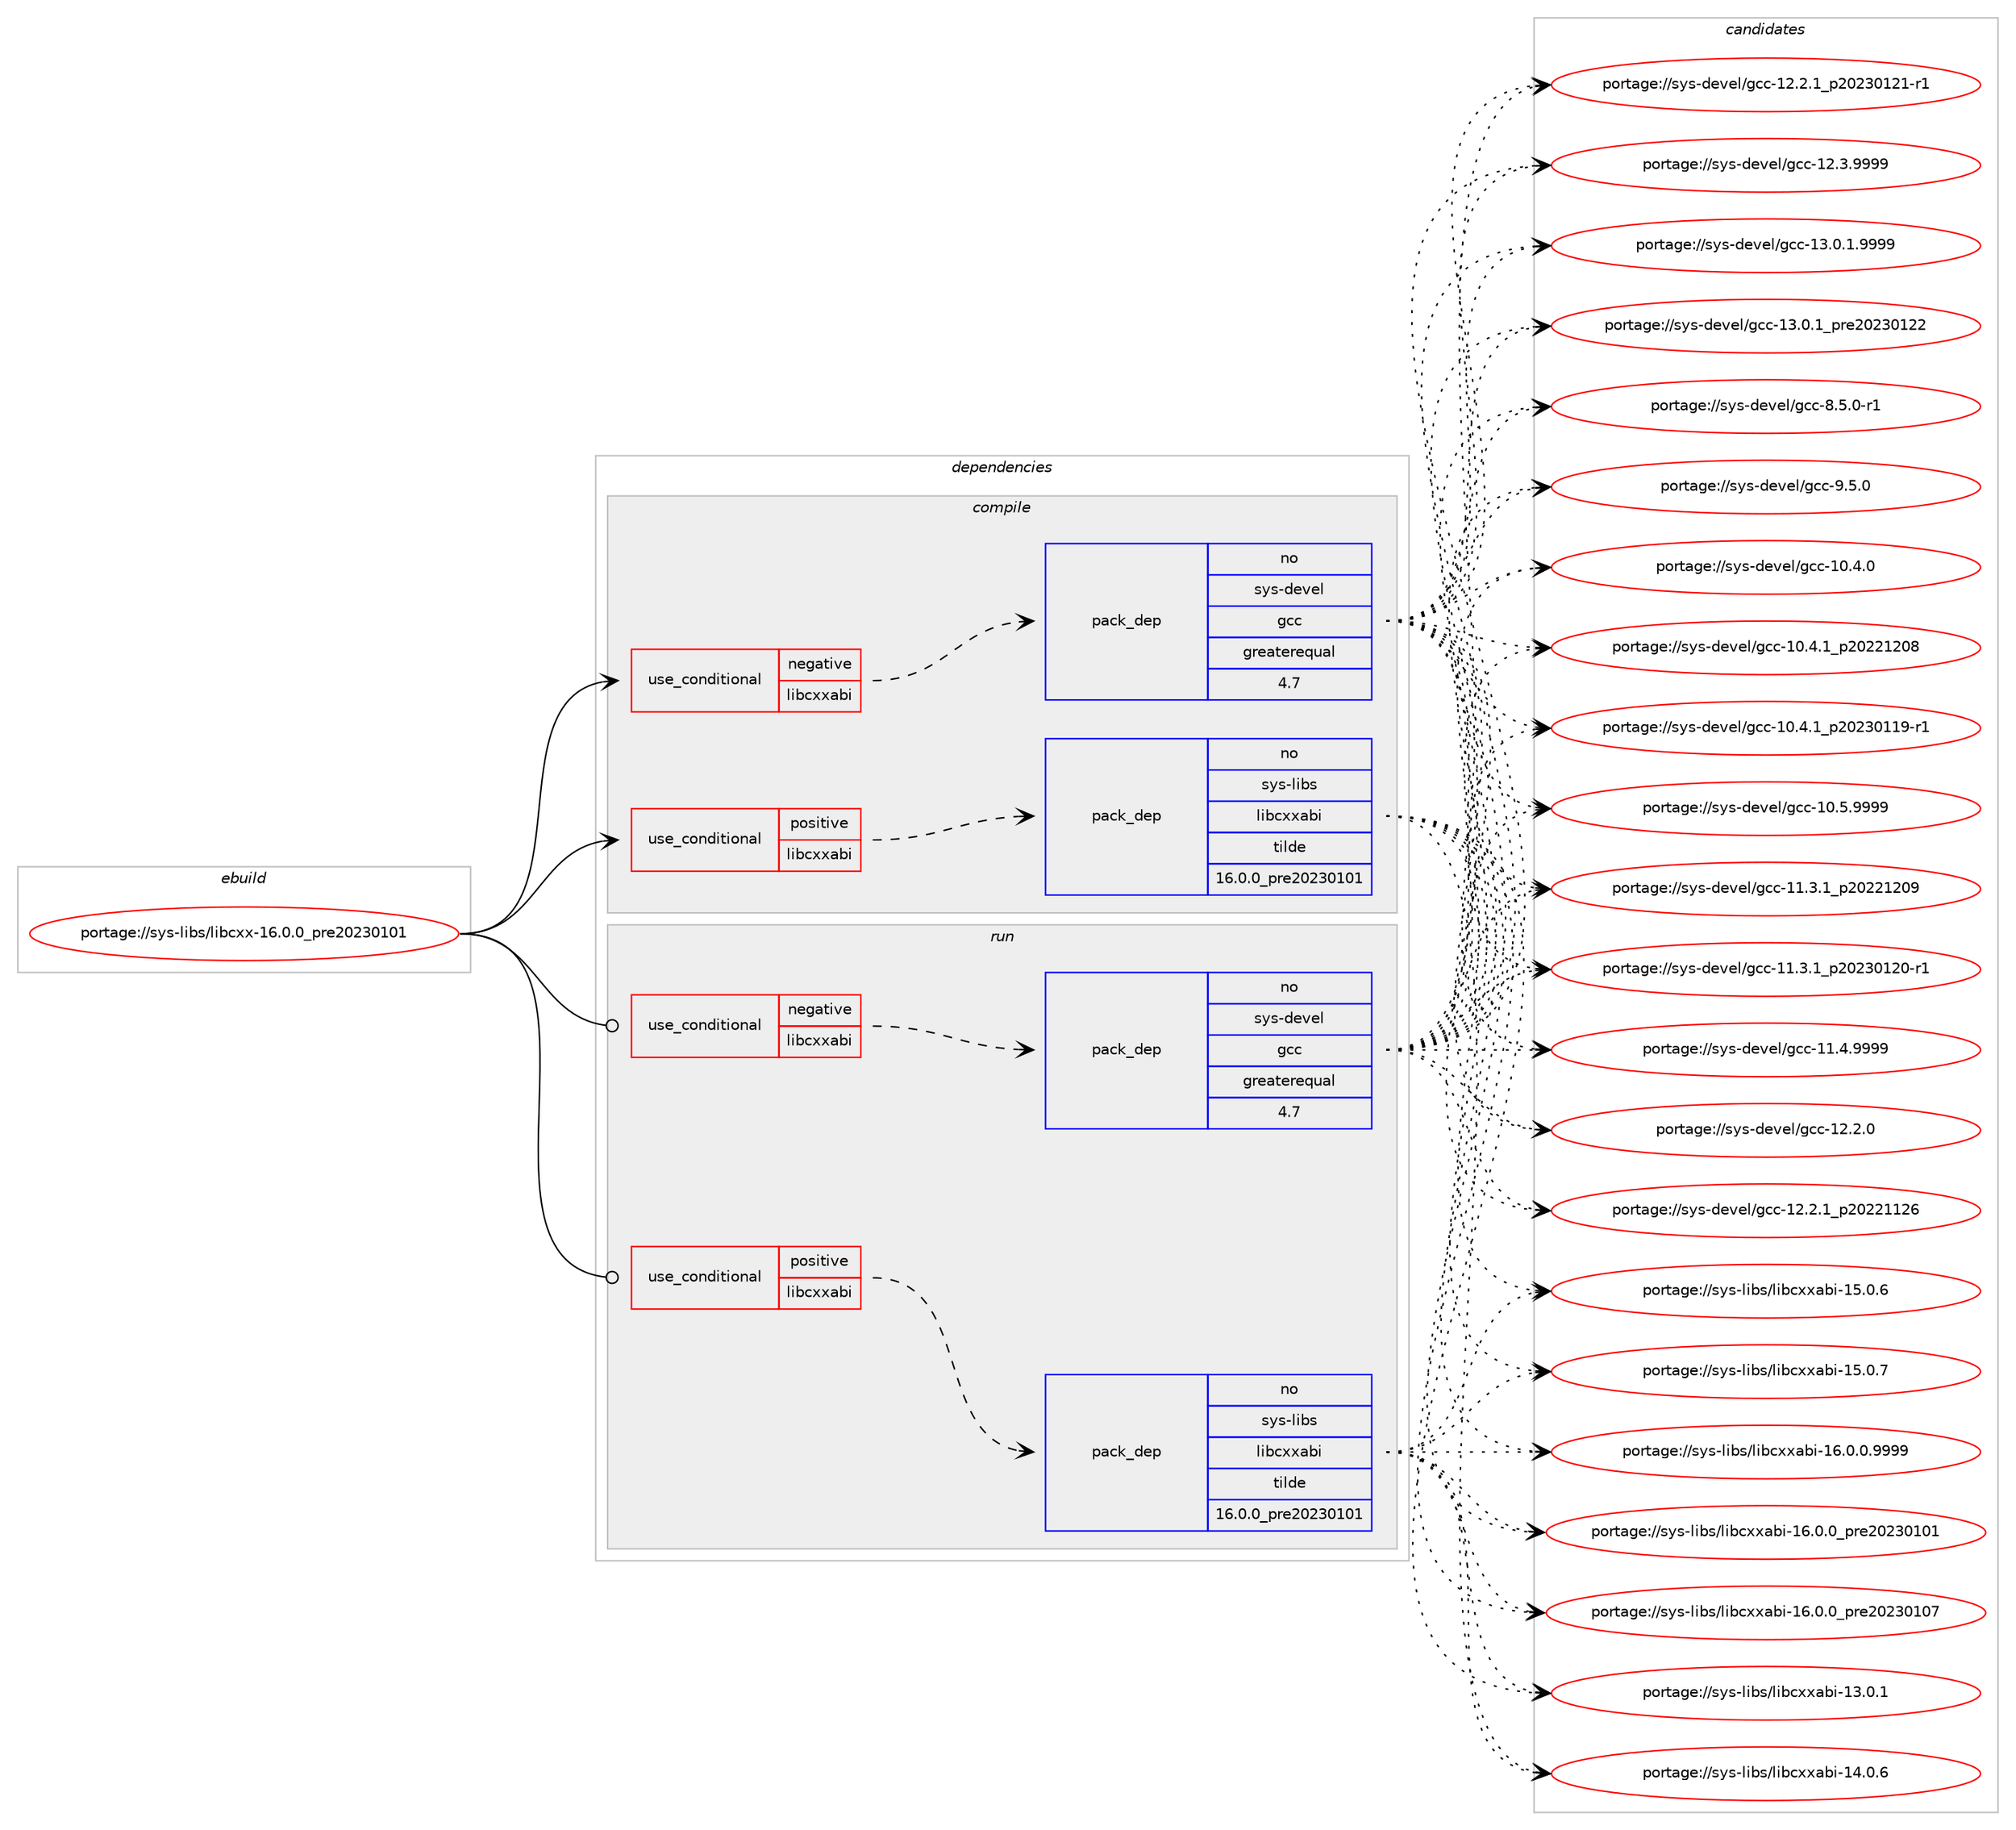 digraph prolog {

# *************
# Graph options
# *************

newrank=true;
concentrate=true;
compound=true;
graph [rankdir=LR,fontname=Helvetica,fontsize=10,ranksep=1.5];#, ranksep=2.5, nodesep=0.2];
edge  [arrowhead=vee];
node  [fontname=Helvetica,fontsize=10];

# **********
# The ebuild
# **********

subgraph cluster_leftcol {
color=gray;
rank=same;
label=<<i>ebuild</i>>;
id [label="portage://sys-libs/libcxx-16.0.0_pre20230101", color=red, width=4, href="../sys-libs/libcxx-16.0.0_pre20230101.svg"];
}

# ****************
# The dependencies
# ****************

subgraph cluster_midcol {
color=gray;
label=<<i>dependencies</i>>;
subgraph cluster_compile {
fillcolor="#eeeeee";
style=filled;
label=<<i>compile</i>>;
subgraph cond5200 {
dependency8038 [label=<<TABLE BORDER="0" CELLBORDER="1" CELLSPACING="0" CELLPADDING="4"><TR><TD ROWSPAN="3" CELLPADDING="10">use_conditional</TD></TR><TR><TD>negative</TD></TR><TR><TD>libcxxabi</TD></TR></TABLE>>, shape=none, color=red];
subgraph pack2775 {
dependency8039 [label=<<TABLE BORDER="0" CELLBORDER="1" CELLSPACING="0" CELLPADDING="4" WIDTH="220"><TR><TD ROWSPAN="6" CELLPADDING="30">pack_dep</TD></TR><TR><TD WIDTH="110">no</TD></TR><TR><TD>sys-devel</TD></TR><TR><TD>gcc</TD></TR><TR><TD>greaterequal</TD></TR><TR><TD>4.7</TD></TR></TABLE>>, shape=none, color=blue];
}
dependency8038:e -> dependency8039:w [weight=20,style="dashed",arrowhead="vee"];
}
id:e -> dependency8038:w [weight=20,style="solid",arrowhead="vee"];
subgraph cond5201 {
dependency8040 [label=<<TABLE BORDER="0" CELLBORDER="1" CELLSPACING="0" CELLPADDING="4"><TR><TD ROWSPAN="3" CELLPADDING="10">use_conditional</TD></TR><TR><TD>positive</TD></TR><TR><TD>libcxxabi</TD></TR></TABLE>>, shape=none, color=red];
subgraph pack2776 {
dependency8041 [label=<<TABLE BORDER="0" CELLBORDER="1" CELLSPACING="0" CELLPADDING="4" WIDTH="220"><TR><TD ROWSPAN="6" CELLPADDING="30">pack_dep</TD></TR><TR><TD WIDTH="110">no</TD></TR><TR><TD>sys-libs</TD></TR><TR><TD>libcxxabi</TD></TR><TR><TD>tilde</TD></TR><TR><TD>16.0.0_pre20230101</TD></TR></TABLE>>, shape=none, color=blue];
}
dependency8040:e -> dependency8041:w [weight=20,style="dashed",arrowhead="vee"];
}
id:e -> dependency8040:w [weight=20,style="solid",arrowhead="vee"];
# *** BEGIN UNKNOWN DEPENDENCY TYPE (TODO) ***
# id -> package_dependency(portage://sys-libs/libcxx-16.0.0_pre20230101,install,no,sys-devel,llvm,none,[,,],[slot(16)],[])
# *** END UNKNOWN DEPENDENCY TYPE (TODO) ***

# *** BEGIN UNKNOWN DEPENDENCY TYPE (TODO) ***
# id -> package_dependency(portage://sys-libs/libcxx-16.0.0_pre20230101,install,strong,sys-devel,llvm,none,[,,],[slot(0)],[])
# *** END UNKNOWN DEPENDENCY TYPE (TODO) ***

}
subgraph cluster_compileandrun {
fillcolor="#eeeeee";
style=filled;
label=<<i>compile and run</i>>;
}
subgraph cluster_run {
fillcolor="#eeeeee";
style=filled;
label=<<i>run</i>>;
subgraph cond5202 {
dependency8042 [label=<<TABLE BORDER="0" CELLBORDER="1" CELLSPACING="0" CELLPADDING="4"><TR><TD ROWSPAN="3" CELLPADDING="10">use_conditional</TD></TR><TR><TD>negative</TD></TR><TR><TD>libcxxabi</TD></TR></TABLE>>, shape=none, color=red];
subgraph pack2777 {
dependency8043 [label=<<TABLE BORDER="0" CELLBORDER="1" CELLSPACING="0" CELLPADDING="4" WIDTH="220"><TR><TD ROWSPAN="6" CELLPADDING="30">pack_dep</TD></TR><TR><TD WIDTH="110">no</TD></TR><TR><TD>sys-devel</TD></TR><TR><TD>gcc</TD></TR><TR><TD>greaterequal</TD></TR><TR><TD>4.7</TD></TR></TABLE>>, shape=none, color=blue];
}
dependency8042:e -> dependency8043:w [weight=20,style="dashed",arrowhead="vee"];
}
id:e -> dependency8042:w [weight=20,style="solid",arrowhead="odot"];
subgraph cond5203 {
dependency8044 [label=<<TABLE BORDER="0" CELLBORDER="1" CELLSPACING="0" CELLPADDING="4"><TR><TD ROWSPAN="3" CELLPADDING="10">use_conditional</TD></TR><TR><TD>positive</TD></TR><TR><TD>libcxxabi</TD></TR></TABLE>>, shape=none, color=red];
subgraph pack2778 {
dependency8045 [label=<<TABLE BORDER="0" CELLBORDER="1" CELLSPACING="0" CELLPADDING="4" WIDTH="220"><TR><TD ROWSPAN="6" CELLPADDING="30">pack_dep</TD></TR><TR><TD WIDTH="110">no</TD></TR><TR><TD>sys-libs</TD></TR><TR><TD>libcxxabi</TD></TR><TR><TD>tilde</TD></TR><TR><TD>16.0.0_pre20230101</TD></TR></TABLE>>, shape=none, color=blue];
}
dependency8044:e -> dependency8045:w [weight=20,style="dashed",arrowhead="vee"];
}
id:e -> dependency8044:w [weight=20,style="solid",arrowhead="odot"];
}
}

# **************
# The candidates
# **************

subgraph cluster_choices {
rank=same;
color=gray;
label=<<i>candidates</i>>;

subgraph choice2775 {
color=black;
nodesep=1;
choice1151211154510010111810110847103999945494846524648 [label="portage://sys-devel/gcc-10.4.0", color=red, width=4,href="../sys-devel/gcc-10.4.0.svg"];
choice1151211154510010111810110847103999945494846524649951125048505049504856 [label="portage://sys-devel/gcc-10.4.1_p20221208", color=red, width=4,href="../sys-devel/gcc-10.4.1_p20221208.svg"];
choice11512111545100101118101108471039999454948465246499511250485051484949574511449 [label="portage://sys-devel/gcc-10.4.1_p20230119-r1", color=red, width=4,href="../sys-devel/gcc-10.4.1_p20230119-r1.svg"];
choice1151211154510010111810110847103999945494846534657575757 [label="portage://sys-devel/gcc-10.5.9999", color=red, width=4,href="../sys-devel/gcc-10.5.9999.svg"];
choice1151211154510010111810110847103999945494946514649951125048505049504857 [label="portage://sys-devel/gcc-11.3.1_p20221209", color=red, width=4,href="../sys-devel/gcc-11.3.1_p20221209.svg"];
choice11512111545100101118101108471039999454949465146499511250485051484950484511449 [label="portage://sys-devel/gcc-11.3.1_p20230120-r1", color=red, width=4,href="../sys-devel/gcc-11.3.1_p20230120-r1.svg"];
choice1151211154510010111810110847103999945494946524657575757 [label="portage://sys-devel/gcc-11.4.9999", color=red, width=4,href="../sys-devel/gcc-11.4.9999.svg"];
choice1151211154510010111810110847103999945495046504648 [label="portage://sys-devel/gcc-12.2.0", color=red, width=4,href="../sys-devel/gcc-12.2.0.svg"];
choice1151211154510010111810110847103999945495046504649951125048505049495054 [label="portage://sys-devel/gcc-12.2.1_p20221126", color=red, width=4,href="../sys-devel/gcc-12.2.1_p20221126.svg"];
choice11512111545100101118101108471039999454950465046499511250485051484950494511449 [label="portage://sys-devel/gcc-12.2.1_p20230121-r1", color=red, width=4,href="../sys-devel/gcc-12.2.1_p20230121-r1.svg"];
choice1151211154510010111810110847103999945495046514657575757 [label="portage://sys-devel/gcc-12.3.9999", color=red, width=4,href="../sys-devel/gcc-12.3.9999.svg"];
choice11512111545100101118101108471039999454951464846494657575757 [label="portage://sys-devel/gcc-13.0.1.9999", color=red, width=4,href="../sys-devel/gcc-13.0.1.9999.svg"];
choice1151211154510010111810110847103999945495146484649951121141015048505148495050 [label="portage://sys-devel/gcc-13.0.1_pre20230122", color=red, width=4,href="../sys-devel/gcc-13.0.1_pre20230122.svg"];
choice115121115451001011181011084710399994556465346484511449 [label="portage://sys-devel/gcc-8.5.0-r1", color=red, width=4,href="../sys-devel/gcc-8.5.0-r1.svg"];
choice11512111545100101118101108471039999455746534648 [label="portage://sys-devel/gcc-9.5.0", color=red, width=4,href="../sys-devel/gcc-9.5.0.svg"];
dependency8039:e -> choice1151211154510010111810110847103999945494846524648:w [style=dotted,weight="100"];
dependency8039:e -> choice1151211154510010111810110847103999945494846524649951125048505049504856:w [style=dotted,weight="100"];
dependency8039:e -> choice11512111545100101118101108471039999454948465246499511250485051484949574511449:w [style=dotted,weight="100"];
dependency8039:e -> choice1151211154510010111810110847103999945494846534657575757:w [style=dotted,weight="100"];
dependency8039:e -> choice1151211154510010111810110847103999945494946514649951125048505049504857:w [style=dotted,weight="100"];
dependency8039:e -> choice11512111545100101118101108471039999454949465146499511250485051484950484511449:w [style=dotted,weight="100"];
dependency8039:e -> choice1151211154510010111810110847103999945494946524657575757:w [style=dotted,weight="100"];
dependency8039:e -> choice1151211154510010111810110847103999945495046504648:w [style=dotted,weight="100"];
dependency8039:e -> choice1151211154510010111810110847103999945495046504649951125048505049495054:w [style=dotted,weight="100"];
dependency8039:e -> choice11512111545100101118101108471039999454950465046499511250485051484950494511449:w [style=dotted,weight="100"];
dependency8039:e -> choice1151211154510010111810110847103999945495046514657575757:w [style=dotted,weight="100"];
dependency8039:e -> choice11512111545100101118101108471039999454951464846494657575757:w [style=dotted,weight="100"];
dependency8039:e -> choice1151211154510010111810110847103999945495146484649951121141015048505148495050:w [style=dotted,weight="100"];
dependency8039:e -> choice115121115451001011181011084710399994556465346484511449:w [style=dotted,weight="100"];
dependency8039:e -> choice11512111545100101118101108471039999455746534648:w [style=dotted,weight="100"];
}
subgraph choice2776 {
color=black;
nodesep=1;
choice1151211154510810598115471081059899120120979810545495146484649 [label="portage://sys-libs/libcxxabi-13.0.1", color=red, width=4,href="../sys-libs/libcxxabi-13.0.1.svg"];
choice1151211154510810598115471081059899120120979810545495246484654 [label="portage://sys-libs/libcxxabi-14.0.6", color=red, width=4,href="../sys-libs/libcxxabi-14.0.6.svg"];
choice1151211154510810598115471081059899120120979810545495346484654 [label="portage://sys-libs/libcxxabi-15.0.6", color=red, width=4,href="../sys-libs/libcxxabi-15.0.6.svg"];
choice1151211154510810598115471081059899120120979810545495346484655 [label="portage://sys-libs/libcxxabi-15.0.7", color=red, width=4,href="../sys-libs/libcxxabi-15.0.7.svg"];
choice11512111545108105981154710810598991201209798105454954464846484657575757 [label="portage://sys-libs/libcxxabi-16.0.0.9999", color=red, width=4,href="../sys-libs/libcxxabi-16.0.0.9999.svg"];
choice1151211154510810598115471081059899120120979810545495446484648951121141015048505148494849 [label="portage://sys-libs/libcxxabi-16.0.0_pre20230101", color=red, width=4,href="../sys-libs/libcxxabi-16.0.0_pre20230101.svg"];
choice1151211154510810598115471081059899120120979810545495446484648951121141015048505148494855 [label="portage://sys-libs/libcxxabi-16.0.0_pre20230107", color=red, width=4,href="../sys-libs/libcxxabi-16.0.0_pre20230107.svg"];
dependency8041:e -> choice1151211154510810598115471081059899120120979810545495146484649:w [style=dotted,weight="100"];
dependency8041:e -> choice1151211154510810598115471081059899120120979810545495246484654:w [style=dotted,weight="100"];
dependency8041:e -> choice1151211154510810598115471081059899120120979810545495346484654:w [style=dotted,weight="100"];
dependency8041:e -> choice1151211154510810598115471081059899120120979810545495346484655:w [style=dotted,weight="100"];
dependency8041:e -> choice11512111545108105981154710810598991201209798105454954464846484657575757:w [style=dotted,weight="100"];
dependency8041:e -> choice1151211154510810598115471081059899120120979810545495446484648951121141015048505148494849:w [style=dotted,weight="100"];
dependency8041:e -> choice1151211154510810598115471081059899120120979810545495446484648951121141015048505148494855:w [style=dotted,weight="100"];
}
subgraph choice2777 {
color=black;
nodesep=1;
choice1151211154510010111810110847103999945494846524648 [label="portage://sys-devel/gcc-10.4.0", color=red, width=4,href="../sys-devel/gcc-10.4.0.svg"];
choice1151211154510010111810110847103999945494846524649951125048505049504856 [label="portage://sys-devel/gcc-10.4.1_p20221208", color=red, width=4,href="../sys-devel/gcc-10.4.1_p20221208.svg"];
choice11512111545100101118101108471039999454948465246499511250485051484949574511449 [label="portage://sys-devel/gcc-10.4.1_p20230119-r1", color=red, width=4,href="../sys-devel/gcc-10.4.1_p20230119-r1.svg"];
choice1151211154510010111810110847103999945494846534657575757 [label="portage://sys-devel/gcc-10.5.9999", color=red, width=4,href="../sys-devel/gcc-10.5.9999.svg"];
choice1151211154510010111810110847103999945494946514649951125048505049504857 [label="portage://sys-devel/gcc-11.3.1_p20221209", color=red, width=4,href="../sys-devel/gcc-11.3.1_p20221209.svg"];
choice11512111545100101118101108471039999454949465146499511250485051484950484511449 [label="portage://sys-devel/gcc-11.3.1_p20230120-r1", color=red, width=4,href="../sys-devel/gcc-11.3.1_p20230120-r1.svg"];
choice1151211154510010111810110847103999945494946524657575757 [label="portage://sys-devel/gcc-11.4.9999", color=red, width=4,href="../sys-devel/gcc-11.4.9999.svg"];
choice1151211154510010111810110847103999945495046504648 [label="portage://sys-devel/gcc-12.2.0", color=red, width=4,href="../sys-devel/gcc-12.2.0.svg"];
choice1151211154510010111810110847103999945495046504649951125048505049495054 [label="portage://sys-devel/gcc-12.2.1_p20221126", color=red, width=4,href="../sys-devel/gcc-12.2.1_p20221126.svg"];
choice11512111545100101118101108471039999454950465046499511250485051484950494511449 [label="portage://sys-devel/gcc-12.2.1_p20230121-r1", color=red, width=4,href="../sys-devel/gcc-12.2.1_p20230121-r1.svg"];
choice1151211154510010111810110847103999945495046514657575757 [label="portage://sys-devel/gcc-12.3.9999", color=red, width=4,href="../sys-devel/gcc-12.3.9999.svg"];
choice11512111545100101118101108471039999454951464846494657575757 [label="portage://sys-devel/gcc-13.0.1.9999", color=red, width=4,href="../sys-devel/gcc-13.0.1.9999.svg"];
choice1151211154510010111810110847103999945495146484649951121141015048505148495050 [label="portage://sys-devel/gcc-13.0.1_pre20230122", color=red, width=4,href="../sys-devel/gcc-13.0.1_pre20230122.svg"];
choice115121115451001011181011084710399994556465346484511449 [label="portage://sys-devel/gcc-8.5.0-r1", color=red, width=4,href="../sys-devel/gcc-8.5.0-r1.svg"];
choice11512111545100101118101108471039999455746534648 [label="portage://sys-devel/gcc-9.5.0", color=red, width=4,href="../sys-devel/gcc-9.5.0.svg"];
dependency8043:e -> choice1151211154510010111810110847103999945494846524648:w [style=dotted,weight="100"];
dependency8043:e -> choice1151211154510010111810110847103999945494846524649951125048505049504856:w [style=dotted,weight="100"];
dependency8043:e -> choice11512111545100101118101108471039999454948465246499511250485051484949574511449:w [style=dotted,weight="100"];
dependency8043:e -> choice1151211154510010111810110847103999945494846534657575757:w [style=dotted,weight="100"];
dependency8043:e -> choice1151211154510010111810110847103999945494946514649951125048505049504857:w [style=dotted,weight="100"];
dependency8043:e -> choice11512111545100101118101108471039999454949465146499511250485051484950484511449:w [style=dotted,weight="100"];
dependency8043:e -> choice1151211154510010111810110847103999945494946524657575757:w [style=dotted,weight="100"];
dependency8043:e -> choice1151211154510010111810110847103999945495046504648:w [style=dotted,weight="100"];
dependency8043:e -> choice1151211154510010111810110847103999945495046504649951125048505049495054:w [style=dotted,weight="100"];
dependency8043:e -> choice11512111545100101118101108471039999454950465046499511250485051484950494511449:w [style=dotted,weight="100"];
dependency8043:e -> choice1151211154510010111810110847103999945495046514657575757:w [style=dotted,weight="100"];
dependency8043:e -> choice11512111545100101118101108471039999454951464846494657575757:w [style=dotted,weight="100"];
dependency8043:e -> choice1151211154510010111810110847103999945495146484649951121141015048505148495050:w [style=dotted,weight="100"];
dependency8043:e -> choice115121115451001011181011084710399994556465346484511449:w [style=dotted,weight="100"];
dependency8043:e -> choice11512111545100101118101108471039999455746534648:w [style=dotted,weight="100"];
}
subgraph choice2778 {
color=black;
nodesep=1;
choice1151211154510810598115471081059899120120979810545495146484649 [label="portage://sys-libs/libcxxabi-13.0.1", color=red, width=4,href="../sys-libs/libcxxabi-13.0.1.svg"];
choice1151211154510810598115471081059899120120979810545495246484654 [label="portage://sys-libs/libcxxabi-14.0.6", color=red, width=4,href="../sys-libs/libcxxabi-14.0.6.svg"];
choice1151211154510810598115471081059899120120979810545495346484654 [label="portage://sys-libs/libcxxabi-15.0.6", color=red, width=4,href="../sys-libs/libcxxabi-15.0.6.svg"];
choice1151211154510810598115471081059899120120979810545495346484655 [label="portage://sys-libs/libcxxabi-15.0.7", color=red, width=4,href="../sys-libs/libcxxabi-15.0.7.svg"];
choice11512111545108105981154710810598991201209798105454954464846484657575757 [label="portage://sys-libs/libcxxabi-16.0.0.9999", color=red, width=4,href="../sys-libs/libcxxabi-16.0.0.9999.svg"];
choice1151211154510810598115471081059899120120979810545495446484648951121141015048505148494849 [label="portage://sys-libs/libcxxabi-16.0.0_pre20230101", color=red, width=4,href="../sys-libs/libcxxabi-16.0.0_pre20230101.svg"];
choice1151211154510810598115471081059899120120979810545495446484648951121141015048505148494855 [label="portage://sys-libs/libcxxabi-16.0.0_pre20230107", color=red, width=4,href="../sys-libs/libcxxabi-16.0.0_pre20230107.svg"];
dependency8045:e -> choice1151211154510810598115471081059899120120979810545495146484649:w [style=dotted,weight="100"];
dependency8045:e -> choice1151211154510810598115471081059899120120979810545495246484654:w [style=dotted,weight="100"];
dependency8045:e -> choice1151211154510810598115471081059899120120979810545495346484654:w [style=dotted,weight="100"];
dependency8045:e -> choice1151211154510810598115471081059899120120979810545495346484655:w [style=dotted,weight="100"];
dependency8045:e -> choice11512111545108105981154710810598991201209798105454954464846484657575757:w [style=dotted,weight="100"];
dependency8045:e -> choice1151211154510810598115471081059899120120979810545495446484648951121141015048505148494849:w [style=dotted,weight="100"];
dependency8045:e -> choice1151211154510810598115471081059899120120979810545495446484648951121141015048505148494855:w [style=dotted,weight="100"];
}
}

}
